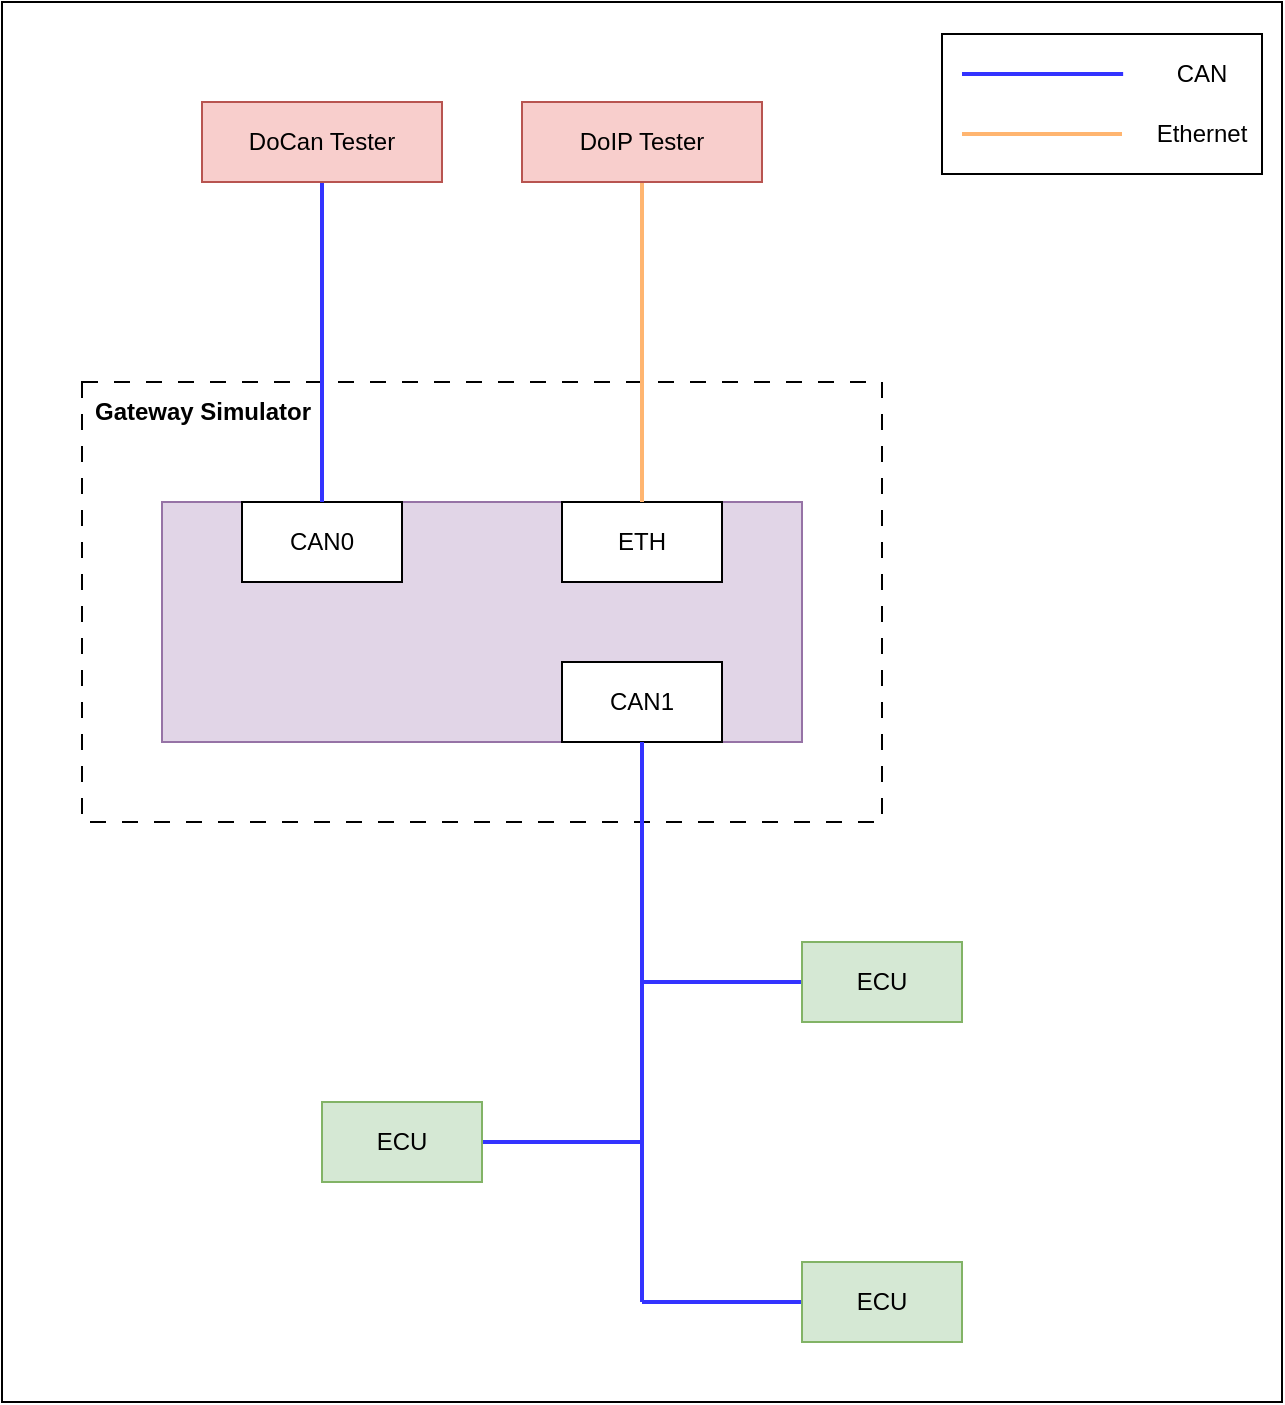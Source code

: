 <mxfile version="20.8.16" type="device"><diagram name="第 1 页" id="zoAN-wUiO6vyIv2XcCPu"><mxGraphModel dx="1418" dy="1928" grid="1" gridSize="10" guides="1" tooltips="1" connect="1" arrows="1" fold="1" page="1" pageScale="1" pageWidth="850" pageHeight="1100" math="0" shadow="0"><root><mxCell id="0"/><mxCell id="1" parent="0"/><mxCell id="SPGBoxp2QznzhK9aGsC3-26" value="" style="rounded=0;whiteSpace=wrap;html=1;fillColor=none;gradientColor=default;" parent="1" vertex="1"><mxGeometry x="120" y="-10" width="640" height="700" as="geometry"/></mxCell><mxCell id="SPGBoxp2QznzhK9aGsC3-9" value="" style="rounded=0;whiteSpace=wrap;html=1;fillColor=none;dashed=1;dashPattern=8 8;" parent="1" vertex="1"><mxGeometry x="160" y="180" width="400" height="220" as="geometry"/></mxCell><mxCell id="SPGBoxp2QznzhK9aGsC3-1" value="" style="rounded=0;whiteSpace=wrap;html=1;fillColor=#e1d5e7;strokeColor=#9673a6;" parent="1" vertex="1"><mxGeometry x="200" y="240" width="320" height="120" as="geometry"/></mxCell><mxCell id="SPGBoxp2QznzhK9aGsC3-2" value="CAN0" style="rounded=0;whiteSpace=wrap;html=1;" parent="1" vertex="1"><mxGeometry x="240" y="240" width="80" height="40" as="geometry"/></mxCell><mxCell id="SPGBoxp2QznzhK9aGsC3-3" value="CAN1" style="rounded=0;whiteSpace=wrap;html=1;" parent="1" vertex="1"><mxGeometry x="400" y="320" width="80" height="40" as="geometry"/></mxCell><mxCell id="SPGBoxp2QznzhK9aGsC3-4" value="ETH" style="rounded=0;whiteSpace=wrap;html=1;" parent="1" vertex="1"><mxGeometry x="400" y="240" width="80" height="40" as="geometry"/></mxCell><mxCell id="SPGBoxp2QznzhK9aGsC3-6" value="" style="edgeStyle=orthogonalEdgeStyle;rounded=0;orthogonalLoop=1;jettySize=auto;html=1;strokeColor=#3333FF;strokeWidth=2;endArrow=none;endFill=0;" parent="1" source="SPGBoxp2QznzhK9aGsC3-5" target="SPGBoxp2QznzhK9aGsC3-2" edge="1"><mxGeometry relative="1" as="geometry"/></mxCell><mxCell id="SPGBoxp2QznzhK9aGsC3-5" value="DoCan Tester" style="rounded=0;whiteSpace=wrap;html=1;fillColor=#f8cecc;strokeColor=#b85450;" parent="1" vertex="1"><mxGeometry x="220" y="40" width="120" height="40" as="geometry"/></mxCell><mxCell id="SPGBoxp2QznzhK9aGsC3-8" value="" style="edgeStyle=orthogonalEdgeStyle;rounded=0;orthogonalLoop=1;jettySize=auto;html=1;strokeColor=#FFB570;strokeWidth=2;endArrow=none;endFill=0;" parent="1" source="SPGBoxp2QznzhK9aGsC3-7" target="SPGBoxp2QznzhK9aGsC3-4" edge="1"><mxGeometry relative="1" as="geometry"/></mxCell><mxCell id="SPGBoxp2QznzhK9aGsC3-7" value="DoIP Tester" style="rounded=0;whiteSpace=wrap;html=1;fillColor=#f8cecc;strokeColor=#b85450;" parent="1" vertex="1"><mxGeometry x="380" y="40" width="120" height="40" as="geometry"/></mxCell><mxCell id="SPGBoxp2QznzhK9aGsC3-11" value="" style="endArrow=none;html=1;rounded=0;strokeWidth=2;strokeColor=#3333FF;" parent="1" edge="1"><mxGeometry width="50" height="50" relative="1" as="geometry"><mxPoint x="440" y="640" as="sourcePoint"/><mxPoint x="440" y="360" as="targetPoint"/></mxGeometry></mxCell><mxCell id="SPGBoxp2QznzhK9aGsC3-12" value="" style="endArrow=none;html=1;rounded=0;strokeWidth=2;strokeColor=#3333FF;" parent="1" edge="1"><mxGeometry width="50" height="50" relative="1" as="geometry"><mxPoint x="440" y="480" as="sourcePoint"/><mxPoint x="520" y="480" as="targetPoint"/></mxGeometry></mxCell><mxCell id="SPGBoxp2QznzhK9aGsC3-13" value="" style="endArrow=none;html=1;rounded=0;strokeWidth=2;strokeColor=#3333FF;" parent="1" edge="1"><mxGeometry width="50" height="50" relative="1" as="geometry"><mxPoint x="360" y="560" as="sourcePoint"/><mxPoint x="440" y="560" as="targetPoint"/></mxGeometry></mxCell><mxCell id="SPGBoxp2QznzhK9aGsC3-14" value="" style="endArrow=none;html=1;rounded=0;strokeWidth=2;strokeColor=#3333FF;" parent="1" edge="1"><mxGeometry width="50" height="50" relative="1" as="geometry"><mxPoint x="440" y="640" as="sourcePoint"/><mxPoint x="520" y="640" as="targetPoint"/></mxGeometry></mxCell><mxCell id="SPGBoxp2QznzhK9aGsC3-15" value="ECU" style="rounded=0;whiteSpace=wrap;html=1;fillColor=#d5e8d4;strokeColor=#82b366;" parent="1" vertex="1"><mxGeometry x="520" y="460" width="80" height="40" as="geometry"/></mxCell><mxCell id="SPGBoxp2QznzhK9aGsC3-16" value="ECU" style="rounded=0;whiteSpace=wrap;html=1;fillColor=#d5e8d4;strokeColor=#82b366;" parent="1" vertex="1"><mxGeometry x="280" y="540" width="80" height="40" as="geometry"/></mxCell><mxCell id="SPGBoxp2QznzhK9aGsC3-17" value="ECU" style="rounded=0;whiteSpace=wrap;html=1;fillColor=#d5e8d4;strokeColor=#82b366;" parent="1" vertex="1"><mxGeometry x="520" y="620" width="80" height="40" as="geometry"/></mxCell><mxCell id="SPGBoxp2QznzhK9aGsC3-18" value="&lt;b&gt;Gateway Simulator&lt;/b&gt;" style="text;html=1;align=center;verticalAlign=middle;resizable=0;points=[];autosize=1;strokeColor=none;fillColor=none;" parent="1" vertex="1"><mxGeometry x="155" y="180" width="130" height="30" as="geometry"/></mxCell><mxCell id="SPGBoxp2QznzhK9aGsC3-21" value="" style="edgeStyle=orthogonalEdgeStyle;rounded=0;orthogonalLoop=1;jettySize=auto;html=1;strokeColor=#3333FF;strokeWidth=2;endArrow=none;endFill=0;" parent="1" edge="1"><mxGeometry relative="1" as="geometry"><mxPoint x="600" y="26" as="sourcePoint"/><mxPoint x="680.57" y="26" as="targetPoint"/></mxGeometry></mxCell><mxCell id="SPGBoxp2QznzhK9aGsC3-22" value="" style="edgeStyle=orthogonalEdgeStyle;rounded=0;orthogonalLoop=1;jettySize=auto;html=1;strokeColor=#FFB570;strokeWidth=2;endArrow=none;endFill=0;" parent="1" edge="1"><mxGeometry relative="1" as="geometry"><mxPoint x="600" y="56" as="sourcePoint"/><mxPoint x="680" y="56" as="targetPoint"/></mxGeometry></mxCell><mxCell id="SPGBoxp2QznzhK9aGsC3-25" value="Ethernet" style="rounded=0;whiteSpace=wrap;html=1;strokeColor=none;fillColor=none;" parent="1" vertex="1"><mxGeometry x="700" y="36" width="40" height="40" as="geometry"/></mxCell><mxCell id="SPGBoxp2QznzhK9aGsC3-24" value="CAN" style="rounded=0;whiteSpace=wrap;html=1;strokeColor=none;fillColor=none;" parent="1" vertex="1"><mxGeometry x="700" y="6" width="40" height="40" as="geometry"/></mxCell><mxCell id="SPGBoxp2QznzhK9aGsC3-27" value="" style="rounded=0;whiteSpace=wrap;html=1;fillColor=none;gradientColor=default;" parent="1" vertex="1"><mxGeometry x="590" y="6" width="160" height="70" as="geometry"/></mxCell></root></mxGraphModel></diagram></mxfile>
